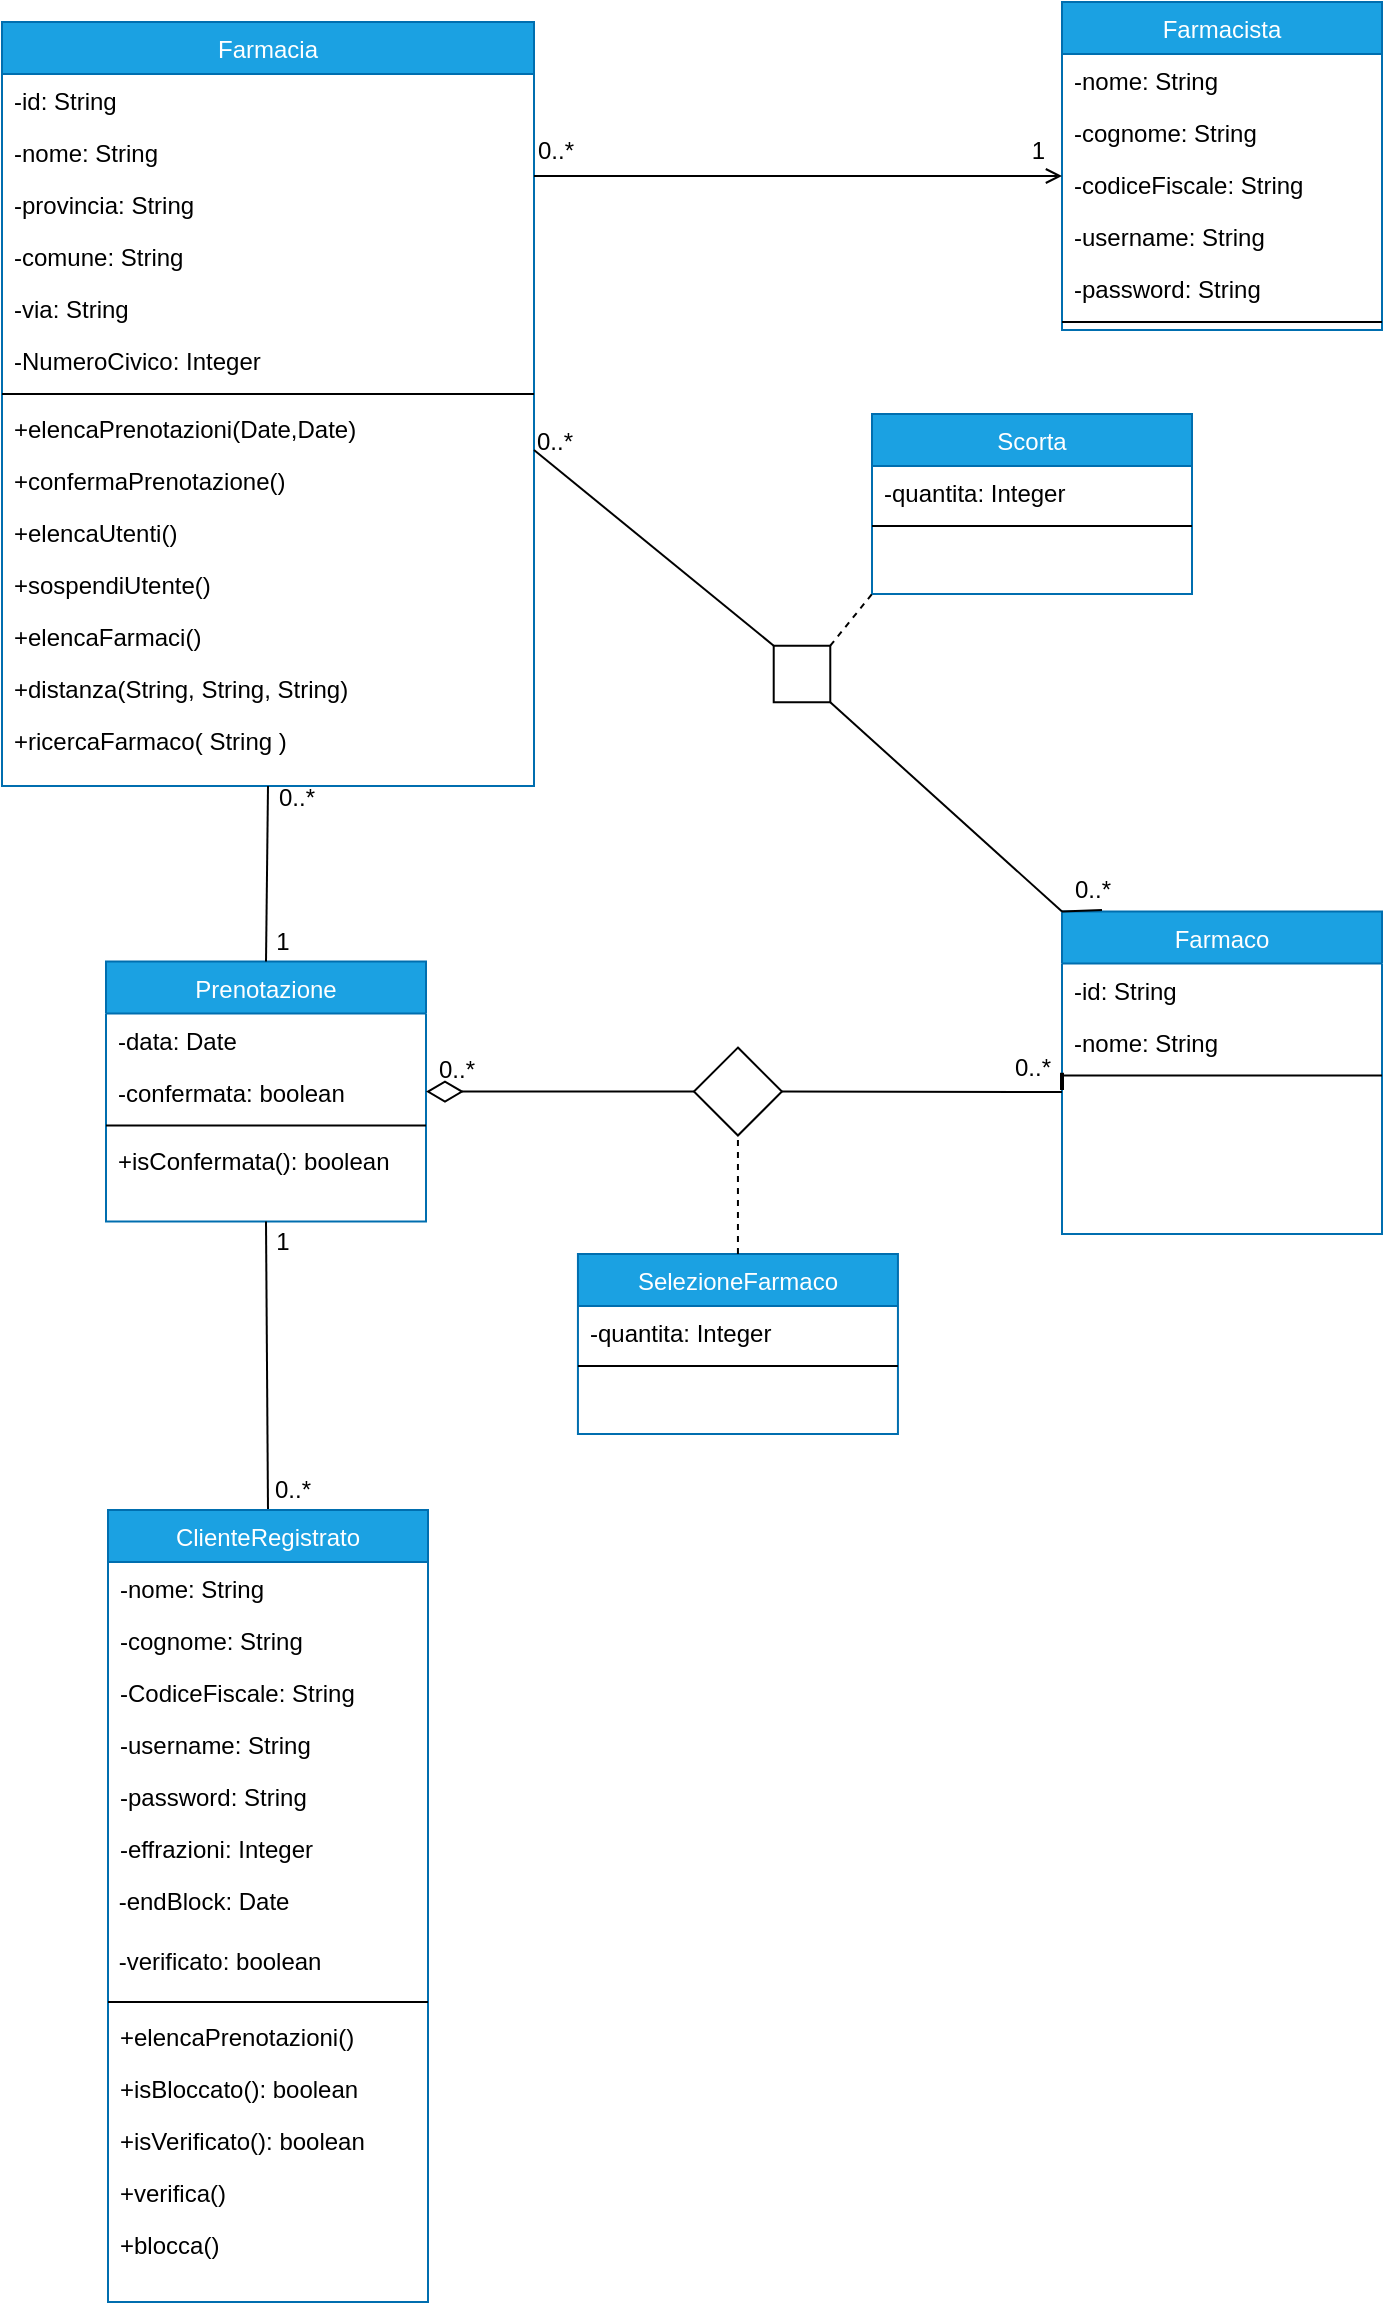 <mxfile version="14.6.11" type="device"><diagram id="n_GCHAJZOZkWjjGcXOiW" name="Page-2"><mxGraphModel dx="1422" dy="762" grid="1" gridSize="10" guides="1" tooltips="1" connect="1" arrows="1" fold="1" page="1" pageScale="1" pageWidth="827" pageHeight="1169" math="0" shadow="0"><root><mxCell id="_tChWmzW72qKrH2FHl7e-0"/><mxCell id="_tChWmzW72qKrH2FHl7e-1" parent="_tChWmzW72qKrH2FHl7e-0"/><mxCell id="JJ1CziQxTOwDTlc9LSBb-0" value="Farmacia" style="swimlane;fontStyle=0;align=center;verticalAlign=top;childLayout=stackLayout;horizontal=1;startSize=26;horizontalStack=0;resizeParent=1;resizeLast=0;collapsible=1;marginBottom=0;rounded=0;shadow=0;strokeWidth=1;fillColor=#1ba1e2;strokeColor=#006EAF;fontColor=#ffffff;" parent="_tChWmzW72qKrH2FHl7e-1" vertex="1"><mxGeometry x="540" y="690" width="266" height="382" as="geometry"><mxRectangle x="230" y="140" width="160" height="26" as="alternateBounds"/></mxGeometry></mxCell><mxCell id="JJ1CziQxTOwDTlc9LSBb-1" value="-id: String" style="text;align=left;verticalAlign=top;spacingLeft=4;spacingRight=4;overflow=hidden;rotatable=0;points=[[0,0.5],[1,0.5]];portConstraint=eastwest;" parent="JJ1CziQxTOwDTlc9LSBb-0" vertex="1"><mxGeometry y="26" width="266" height="26" as="geometry"/></mxCell><mxCell id="JJ1CziQxTOwDTlc9LSBb-2" value="-nome: String&#xA;" style="text;align=left;verticalAlign=top;spacingLeft=4;spacingRight=4;overflow=hidden;rotatable=0;points=[[0,0.5],[1,0.5]];portConstraint=eastwest;" parent="JJ1CziQxTOwDTlc9LSBb-0" vertex="1"><mxGeometry y="52" width="266" height="26" as="geometry"/></mxCell><mxCell id="JJ1CziQxTOwDTlc9LSBb-3" value="-provincia: String" style="text;align=left;verticalAlign=top;spacingLeft=4;spacingRight=4;overflow=hidden;rotatable=0;points=[[0,0.5],[1,0.5]];portConstraint=eastwest;rounded=0;shadow=0;html=0;" parent="JJ1CziQxTOwDTlc9LSBb-0" vertex="1"><mxGeometry y="78" width="266" height="26" as="geometry"/></mxCell><mxCell id="JJ1CziQxTOwDTlc9LSBb-4" value="-comune: String" style="text;align=left;verticalAlign=top;spacingLeft=4;spacingRight=4;overflow=hidden;rotatable=0;points=[[0,0.5],[1,0.5]];portConstraint=eastwest;rounded=0;shadow=0;html=0;" parent="JJ1CziQxTOwDTlc9LSBb-0" vertex="1"><mxGeometry y="104" width="266" height="26" as="geometry"/></mxCell><mxCell id="JJ1CziQxTOwDTlc9LSBb-5" value="-via: String" style="text;align=left;verticalAlign=top;spacingLeft=4;spacingRight=4;overflow=hidden;rotatable=0;points=[[0,0.5],[1,0.5]];portConstraint=eastwest;" parent="JJ1CziQxTOwDTlc9LSBb-0" vertex="1"><mxGeometry y="130" width="266" height="26" as="geometry"/></mxCell><mxCell id="JJ1CziQxTOwDTlc9LSBb-6" value="-NumeroCivico: Integer" style="text;align=left;verticalAlign=top;spacingLeft=4;spacingRight=4;overflow=hidden;rotatable=0;points=[[0,0.5],[1,0.5]];portConstraint=eastwest;" parent="JJ1CziQxTOwDTlc9LSBb-0" vertex="1"><mxGeometry y="156" width="266" height="26" as="geometry"/></mxCell><mxCell id="JJ1CziQxTOwDTlc9LSBb-7" value="" style="line;html=1;strokeWidth=1;align=left;verticalAlign=middle;spacingTop=-1;spacingLeft=3;spacingRight=3;rotatable=0;labelPosition=right;points=[];portConstraint=eastwest;" parent="JJ1CziQxTOwDTlc9LSBb-0" vertex="1"><mxGeometry y="182" width="266" height="8" as="geometry"/></mxCell><mxCell id="JJ1CziQxTOwDTlc9LSBb-8" value="+elencaPrenotazioni(Date,Date)" style="text;align=left;verticalAlign=top;spacingLeft=4;spacingRight=4;overflow=hidden;rotatable=0;points=[[0,0.5],[1,0.5]];portConstraint=eastwest;" parent="JJ1CziQxTOwDTlc9LSBb-0" vertex="1"><mxGeometry y="190" width="266" height="26" as="geometry"/></mxCell><mxCell id="JJ1CziQxTOwDTlc9LSBb-9" value="+confermaPrenotazione()" style="text;align=left;verticalAlign=top;spacingLeft=4;spacingRight=4;overflow=hidden;rotatable=0;points=[[0,0.5],[1,0.5]];portConstraint=eastwest;" parent="JJ1CziQxTOwDTlc9LSBb-0" vertex="1"><mxGeometry y="216" width="266" height="26" as="geometry"/></mxCell><mxCell id="JJ1CziQxTOwDTlc9LSBb-10" value="+elencaUtenti()" style="text;align=left;verticalAlign=top;spacingLeft=4;spacingRight=4;overflow=hidden;rotatable=0;points=[[0,0.5],[1,0.5]];portConstraint=eastwest;" parent="JJ1CziQxTOwDTlc9LSBb-0" vertex="1"><mxGeometry y="242" width="266" height="26" as="geometry"/></mxCell><mxCell id="JJ1CziQxTOwDTlc9LSBb-11" value="+sospendiUtente()" style="text;align=left;verticalAlign=top;spacingLeft=4;spacingRight=4;overflow=hidden;rotatable=0;points=[[0,0.5],[1,0.5]];portConstraint=eastwest;" parent="JJ1CziQxTOwDTlc9LSBb-0" vertex="1"><mxGeometry y="268" width="266" height="26" as="geometry"/></mxCell><mxCell id="JJ1CziQxTOwDTlc9LSBb-12" value="+elencaFarmaci()" style="text;align=left;verticalAlign=top;spacingLeft=4;spacingRight=4;overflow=hidden;rotatable=0;points=[[0,0.5],[1,0.5]];portConstraint=eastwest;" parent="JJ1CziQxTOwDTlc9LSBb-0" vertex="1"><mxGeometry y="294" width="266" height="26" as="geometry"/></mxCell><mxCell id="JJ1CziQxTOwDTlc9LSBb-13" value="+distanza(String, String, String) " style="text;align=left;verticalAlign=top;spacingLeft=4;spacingRight=4;overflow=hidden;rotatable=0;points=[[0,0.5],[1,0.5]];portConstraint=eastwest;" parent="JJ1CziQxTOwDTlc9LSBb-0" vertex="1"><mxGeometry y="320" width="266" height="26" as="geometry"/></mxCell><mxCell id="JJ1CziQxTOwDTlc9LSBb-14" value="+ricercaFarmaco( String ) " style="text;align=left;verticalAlign=top;spacingLeft=4;spacingRight=4;overflow=hidden;rotatable=0;points=[[0,0.5],[1,0.5]];portConstraint=eastwest;" parent="JJ1CziQxTOwDTlc9LSBb-0" vertex="1"><mxGeometry y="346" width="266" height="26" as="geometry"/></mxCell><mxCell id="JJ1CziQxTOwDTlc9LSBb-15" value="Farmacista" style="swimlane;fontStyle=0;align=center;verticalAlign=top;childLayout=stackLayout;horizontal=1;startSize=26;horizontalStack=0;resizeParent=1;resizeLast=0;collapsible=1;marginBottom=0;rounded=0;shadow=0;strokeWidth=1;fillColor=#1ba1e2;strokeColor=#006EAF;fontColor=#ffffff;" parent="_tChWmzW72qKrH2FHl7e-1" vertex="1"><mxGeometry x="1070" y="680" width="160" height="164" as="geometry"><mxRectangle x="550" y="140" width="160" height="26" as="alternateBounds"/></mxGeometry></mxCell><mxCell id="JJ1CziQxTOwDTlc9LSBb-16" value="-nome: String" style="text;align=left;verticalAlign=top;spacingLeft=4;spacingRight=4;overflow=hidden;rotatable=0;points=[[0,0.5],[1,0.5]];portConstraint=eastwest;" parent="JJ1CziQxTOwDTlc9LSBb-15" vertex="1"><mxGeometry y="26" width="160" height="26" as="geometry"/></mxCell><mxCell id="JJ1CziQxTOwDTlc9LSBb-17" value="-cognome: String" style="text;align=left;verticalAlign=top;spacingLeft=4;spacingRight=4;overflow=hidden;rotatable=0;points=[[0,0.5],[1,0.5]];portConstraint=eastwest;rounded=0;shadow=0;html=0;" parent="JJ1CziQxTOwDTlc9LSBb-15" vertex="1"><mxGeometry y="52" width="160" height="26" as="geometry"/></mxCell><mxCell id="JJ1CziQxTOwDTlc9LSBb-18" value="-codiceFiscale: String" style="text;align=left;verticalAlign=top;spacingLeft=4;spacingRight=4;overflow=hidden;rotatable=0;points=[[0,0.5],[1,0.5]];portConstraint=eastwest;rounded=0;shadow=0;html=0;" parent="JJ1CziQxTOwDTlc9LSBb-15" vertex="1"><mxGeometry y="78" width="160" height="26" as="geometry"/></mxCell><mxCell id="JJ1CziQxTOwDTlc9LSBb-19" value="-username: String" style="text;align=left;verticalAlign=top;spacingLeft=4;spacingRight=4;overflow=hidden;rotatable=0;points=[[0,0.5],[1,0.5]];portConstraint=eastwest;" parent="JJ1CziQxTOwDTlc9LSBb-15" vertex="1"><mxGeometry y="104" width="160" height="26" as="geometry"/></mxCell><mxCell id="JJ1CziQxTOwDTlc9LSBb-20" value="-password: String" style="text;align=left;verticalAlign=top;spacingLeft=4;spacingRight=4;overflow=hidden;rotatable=0;points=[[0,0.5],[1,0.5]];portConstraint=eastwest;" parent="JJ1CziQxTOwDTlc9LSBb-15" vertex="1"><mxGeometry y="130" width="160" height="26" as="geometry"/></mxCell><mxCell id="JJ1CziQxTOwDTlc9LSBb-21" value="" style="line;html=1;strokeWidth=1;align=left;verticalAlign=middle;spacingTop=-1;spacingLeft=3;spacingRight=3;rotatable=0;labelPosition=right;points=[];portConstraint=eastwest;" parent="JJ1CziQxTOwDTlc9LSBb-15" vertex="1"><mxGeometry y="156" width="160" height="8" as="geometry"/></mxCell><mxCell id="JJ1CziQxTOwDTlc9LSBb-22" value="" style="endArrow=open;shadow=0;strokeWidth=1;rounded=0;endFill=1;edgeStyle=elbowEdgeStyle;elbow=vertical;" parent="_tChWmzW72qKrH2FHl7e-1" source="JJ1CziQxTOwDTlc9LSBb-0" target="JJ1CziQxTOwDTlc9LSBb-15" edge="1"><mxGeometry x="0.5" y="41" relative="1" as="geometry"><mxPoint x="641" y="786" as="sourcePoint"/><mxPoint x="801" y="786" as="targetPoint"/><mxPoint x="-40" y="32" as="offset"/></mxGeometry></mxCell><mxCell id="JJ1CziQxTOwDTlc9LSBb-23" value="0..*" style="resizable=0;align=left;verticalAlign=bottom;labelBackgroundColor=none;fontSize=12;" parent="JJ1CziQxTOwDTlc9LSBb-22" connectable="0" vertex="1"><mxGeometry x="-1" relative="1" as="geometry"><mxPoint y="-4" as="offset"/></mxGeometry></mxCell><mxCell id="JJ1CziQxTOwDTlc9LSBb-24" value="1" style="resizable=0;align=right;verticalAlign=bottom;labelBackgroundColor=none;fontSize=12;" parent="JJ1CziQxTOwDTlc9LSBb-22" connectable="0" vertex="1"><mxGeometry x="1" relative="1" as="geometry"><mxPoint x="-7" y="-4" as="offset"/></mxGeometry></mxCell><mxCell id="JJ1CziQxTOwDTlc9LSBb-25" value="Farmaco" style="swimlane;fontStyle=0;align=center;verticalAlign=top;childLayout=stackLayout;horizontal=1;startSize=26;horizontalStack=0;resizeParent=1;resizeLast=0;collapsible=1;marginBottom=0;rounded=0;shadow=0;strokeWidth=1;fillColor=#1ba1e2;strokeColor=#006EAF;fontColor=#ffffff;" parent="_tChWmzW72qKrH2FHl7e-1" vertex="1"><mxGeometry x="1070" y="1134.77" width="160" height="161.23" as="geometry"><mxRectangle x="230" y="140" width="160" height="26" as="alternateBounds"/></mxGeometry></mxCell><mxCell id="JJ1CziQxTOwDTlc9LSBb-26" value="-id: String" style="text;align=left;verticalAlign=top;spacingLeft=4;spacingRight=4;overflow=hidden;rotatable=0;points=[[0,0.5],[1,0.5]];portConstraint=eastwest;" parent="JJ1CziQxTOwDTlc9LSBb-25" vertex="1"><mxGeometry y="26" width="160" height="26" as="geometry"/></mxCell><mxCell id="JJ1CziQxTOwDTlc9LSBb-27" value="-nome: String&#xA;" style="text;align=left;verticalAlign=top;spacingLeft=4;spacingRight=4;overflow=hidden;rotatable=0;points=[[0,0.5],[1,0.5]];portConstraint=eastwest;" parent="JJ1CziQxTOwDTlc9LSBb-25" vertex="1"><mxGeometry y="52" width="160" height="26" as="geometry"/></mxCell><mxCell id="JJ1CziQxTOwDTlc9LSBb-28" value="" style="line;html=1;strokeWidth=1;align=left;verticalAlign=middle;spacingTop=-1;spacingLeft=3;spacingRight=3;rotatable=0;labelPosition=right;points=[];portConstraint=eastwest;" parent="JJ1CziQxTOwDTlc9LSBb-25" vertex="1"><mxGeometry y="78" width="160" height="8" as="geometry"/></mxCell><mxCell id="JJ1CziQxTOwDTlc9LSBb-29" value="Prenotazione" style="swimlane;fontStyle=0;align=center;verticalAlign=top;childLayout=stackLayout;horizontal=1;startSize=26;horizontalStack=0;resizeParent=1;resizeLast=0;collapsible=1;marginBottom=0;rounded=0;shadow=0;strokeWidth=1;fillColor=#1ba1e2;strokeColor=#006EAF;fontColor=#ffffff;" parent="_tChWmzW72qKrH2FHl7e-1" vertex="1"><mxGeometry x="592" y="1159.77" width="160" height="130" as="geometry"><mxRectangle x="230" y="140" width="160" height="26" as="alternateBounds"/></mxGeometry></mxCell><mxCell id="JJ1CziQxTOwDTlc9LSBb-30" value="-data: Date&#xA;" style="text;align=left;verticalAlign=top;spacingLeft=4;spacingRight=4;overflow=hidden;rotatable=0;points=[[0,0.5],[1,0.5]];portConstraint=eastwest;" parent="JJ1CziQxTOwDTlc9LSBb-29" vertex="1"><mxGeometry y="26" width="160" height="26" as="geometry"/></mxCell><mxCell id="JJ1CziQxTOwDTlc9LSBb-31" value="-confermata: boolean" style="text;align=left;verticalAlign=top;spacingLeft=4;spacingRight=4;overflow=hidden;rotatable=0;points=[[0,0.5],[1,0.5]];portConstraint=eastwest;" parent="JJ1CziQxTOwDTlc9LSBb-29" vertex="1"><mxGeometry y="52" width="160" height="26" as="geometry"/></mxCell><mxCell id="JJ1CziQxTOwDTlc9LSBb-32" value="" style="line;html=1;strokeWidth=1;align=left;verticalAlign=middle;spacingTop=-1;spacingLeft=3;spacingRight=3;rotatable=0;labelPosition=right;points=[];portConstraint=eastwest;" parent="JJ1CziQxTOwDTlc9LSBb-29" vertex="1"><mxGeometry y="78" width="160" height="8" as="geometry"/></mxCell><mxCell id="JJ1CziQxTOwDTlc9LSBb-33" value="+isConfermata(): boolean" style="text;align=left;verticalAlign=top;spacingLeft=4;spacingRight=4;overflow=hidden;rotatable=0;points=[[0,0.5],[1,0.5]];portConstraint=eastwest;" parent="JJ1CziQxTOwDTlc9LSBb-29" vertex="1"><mxGeometry y="86" width="160" height="26" as="geometry"/></mxCell><mxCell id="JJ1CziQxTOwDTlc9LSBb-34" value="" style="endArrow=none;html=1;entryX=0.5;entryY=1;entryDx=0;entryDy=0;exitX=0.5;exitY=0;exitDx=0;exitDy=0;endFill=0;" parent="_tChWmzW72qKrH2FHl7e-1" source="JJ1CziQxTOwDTlc9LSBb-29" target="JJ1CziQxTOwDTlc9LSBb-0" edge="1"><mxGeometry width="50" height="50" relative="1" as="geometry"><mxPoint x="921" y="992" as="sourcePoint"/><mxPoint x="921" y="914" as="targetPoint"/></mxGeometry></mxCell><mxCell id="JJ1CziQxTOwDTlc9LSBb-35" value="" style="endArrow=none;html=1;exitX=0.5;exitY=0;exitDx=0;exitDy=0;entryX=0.5;entryY=1;entryDx=0;entryDy=0;endFill=0;" parent="_tChWmzW72qKrH2FHl7e-1" source="JJ1CziQxTOwDTlc9LSBb-44" target="JJ1CziQxTOwDTlc9LSBb-29" edge="1"><mxGeometry width="50" height="50" relative="1" as="geometry"><mxPoint x="674" y="1434" as="sourcePoint"/><mxPoint x="1207" y="1234" as="targetPoint"/></mxGeometry></mxCell><mxCell id="JJ1CziQxTOwDTlc9LSBb-36" value="" style="endArrow=none;html=1;exitX=1;exitY=0.5;exitDx=0;exitDy=0;entryX=0;entryY=0.5;entryDx=0;entryDy=0;endFill=0;startSize=12;strokeWidth=2;startArrow=none;startFill=0;" parent="_tChWmzW72qKrH2FHl7e-1" target="JJ1CziQxTOwDTlc9LSBb-25" edge="1"><mxGeometry width="50" height="50" relative="1" as="geometry"><mxPoint x="1070" y="1224" as="sourcePoint"/><mxPoint x="1217" y="1234" as="targetPoint"/></mxGeometry></mxCell><mxCell id="JJ1CziQxTOwDTlc9LSBb-37" value="" style="endArrow=none;html=1;entryX=0;entryY=0;entryDx=0;entryDy=0;endFill=0;startArrow=none;" parent="_tChWmzW72qKrH2FHl7e-1" target="JJ1CziQxTOwDTlc9LSBb-25" edge="1"><mxGeometry width="50" height="50" relative="1" as="geometry"><mxPoint x="1090" y="1134" as="sourcePoint"/><mxPoint x="1231" y="1074" as="targetPoint"/></mxGeometry></mxCell><mxCell id="JJ1CziQxTOwDTlc9LSBb-38" value="0..*" style="text;html=1;align=center;verticalAlign=middle;resizable=0;points=[];autosize=1;strokeColor=none;" parent="_tChWmzW72qKrH2FHl7e-1" vertex="1"><mxGeometry x="801" y="890" width="30" height="20" as="geometry"/></mxCell><mxCell id="JJ1CziQxTOwDTlc9LSBb-39" value="1" style="text;html=1;align=center;verticalAlign=middle;resizable=0;points=[];autosize=1;strokeColor=none;" parent="_tChWmzW72qKrH2FHl7e-1" vertex="1"><mxGeometry x="670" y="1139.77" width="20" height="20" as="geometry"/></mxCell><mxCell id="JJ1CziQxTOwDTlc9LSBb-40" value="0..*" style="text;html=1;align=center;verticalAlign=middle;resizable=0;points=[];autosize=1;strokeColor=none;" parent="_tChWmzW72qKrH2FHl7e-1" vertex="1"><mxGeometry x="672" y="1068" width="30" height="20" as="geometry"/></mxCell><mxCell id="JJ1CziQxTOwDTlc9LSBb-41" value="1" style="text;html=1;align=center;verticalAlign=middle;resizable=0;points=[];autosize=1;strokeColor=none;" parent="_tChWmzW72qKrH2FHl7e-1" vertex="1"><mxGeometry x="670" y="1289.77" width="20" height="20" as="geometry"/></mxCell><mxCell id="JJ1CziQxTOwDTlc9LSBb-42" value="0..*" style="text;html=1;align=center;verticalAlign=middle;resizable=0;points=[];autosize=1;strokeColor=none;" parent="_tChWmzW72qKrH2FHl7e-1" vertex="1"><mxGeometry x="670" y="1414" width="30" height="20" as="geometry"/></mxCell><mxCell id="JJ1CziQxTOwDTlc9LSBb-43" value="0..*" style="text;html=1;align=center;verticalAlign=middle;resizable=0;points=[];autosize=1;strokeColor=none;" parent="_tChWmzW72qKrH2FHl7e-1" vertex="1"><mxGeometry x="752" y="1204" width="30" height="20" as="geometry"/></mxCell><mxCell id="JJ1CziQxTOwDTlc9LSBb-44" value="ClienteRegistrato" style="swimlane;fontStyle=0;align=center;verticalAlign=top;childLayout=stackLayout;horizontal=1;startSize=26;horizontalStack=0;resizeParent=1;resizeLast=0;collapsible=1;marginBottom=0;rounded=0;shadow=0;strokeWidth=1;fillColor=#1ba1e2;strokeColor=#006EAF;fontColor=#ffffff;" parent="_tChWmzW72qKrH2FHl7e-1" vertex="1"><mxGeometry x="593" y="1434" width="160" height="396" as="geometry"><mxRectangle x="230" y="140" width="160" height="26" as="alternateBounds"/></mxGeometry></mxCell><mxCell id="JJ1CziQxTOwDTlc9LSBb-45" value="-nome: String&#xA;" style="text;align=left;verticalAlign=top;spacingLeft=4;spacingRight=4;overflow=hidden;rotatable=0;points=[[0,0.5],[1,0.5]];portConstraint=eastwest;" parent="JJ1CziQxTOwDTlc9LSBb-44" vertex="1"><mxGeometry y="26" width="160" height="26" as="geometry"/></mxCell><mxCell id="JJ1CziQxTOwDTlc9LSBb-46" value="-cognome: String" style="text;align=left;verticalAlign=top;spacingLeft=4;spacingRight=4;overflow=hidden;rotatable=0;points=[[0,0.5],[1,0.5]];portConstraint=eastwest;" parent="JJ1CziQxTOwDTlc9LSBb-44" vertex="1"><mxGeometry y="52" width="160" height="26" as="geometry"/></mxCell><mxCell id="JJ1CziQxTOwDTlc9LSBb-47" value="-CodiceFiscale: String" style="text;align=left;verticalAlign=top;spacingLeft=4;spacingRight=4;overflow=hidden;rotatable=0;points=[[0,0.5],[1,0.5]];portConstraint=eastwest;" parent="JJ1CziQxTOwDTlc9LSBb-44" vertex="1"><mxGeometry y="78" width="160" height="26" as="geometry"/></mxCell><mxCell id="JJ1CziQxTOwDTlc9LSBb-48" value="-username: String" style="text;align=left;verticalAlign=top;spacingLeft=4;spacingRight=4;overflow=hidden;rotatable=0;points=[[0,0.5],[1,0.5]];portConstraint=eastwest;" parent="JJ1CziQxTOwDTlc9LSBb-44" vertex="1"><mxGeometry y="104" width="160" height="26" as="geometry"/></mxCell><mxCell id="JJ1CziQxTOwDTlc9LSBb-49" value="-password: String" style="text;align=left;verticalAlign=top;spacingLeft=4;spacingRight=4;overflow=hidden;rotatable=0;points=[[0,0.5],[1,0.5]];portConstraint=eastwest;" parent="JJ1CziQxTOwDTlc9LSBb-44" vertex="1"><mxGeometry y="130" width="160" height="26" as="geometry"/></mxCell><mxCell id="JJ1CziQxTOwDTlc9LSBb-50" value="-effrazioni: Integer" style="text;align=left;verticalAlign=top;spacingLeft=4;spacingRight=4;overflow=hidden;rotatable=0;points=[[0,0.5],[1,0.5]];portConstraint=eastwest;" parent="JJ1CziQxTOwDTlc9LSBb-44" vertex="1"><mxGeometry y="156" width="160" height="26" as="geometry"/></mxCell><mxCell id="JJ1CziQxTOwDTlc9LSBb-51" value="&lt;font face=&quot;helvetica&quot;&gt;&amp;nbsp;-endBlock: Date&lt;/font&gt;" style="text;whiteSpace=wrap;html=1;" parent="JJ1CziQxTOwDTlc9LSBb-44" vertex="1"><mxGeometry y="182" width="160" height="30" as="geometry"/></mxCell><mxCell id="JJ1CziQxTOwDTlc9LSBb-52" value="&lt;font face=&quot;helvetica&quot;&gt;&amp;nbsp;-verificato: boolean&lt;/font&gt;" style="text;whiteSpace=wrap;html=1;" parent="JJ1CziQxTOwDTlc9LSBb-44" vertex="1"><mxGeometry y="212" width="160" height="30" as="geometry"/></mxCell><mxCell id="JJ1CziQxTOwDTlc9LSBb-53" value="" style="line;html=1;strokeWidth=1;align=left;verticalAlign=middle;spacingTop=-1;spacingLeft=3;spacingRight=3;rotatable=0;labelPosition=right;points=[];portConstraint=eastwest;" parent="JJ1CziQxTOwDTlc9LSBb-44" vertex="1"><mxGeometry y="242" width="160" height="8" as="geometry"/></mxCell><mxCell id="JJ1CziQxTOwDTlc9LSBb-54" value="+elencaPrenotazioni()" style="text;align=left;verticalAlign=top;spacingLeft=4;spacingRight=4;overflow=hidden;rotatable=0;points=[[0,0.5],[1,0.5]];portConstraint=eastwest;" parent="JJ1CziQxTOwDTlc9LSBb-44" vertex="1"><mxGeometry y="250" width="160" height="26" as="geometry"/></mxCell><mxCell id="JJ1CziQxTOwDTlc9LSBb-55" value="+isBloccato(): boolean" style="text;align=left;verticalAlign=top;spacingLeft=4;spacingRight=4;overflow=hidden;rotatable=0;points=[[0,0.5],[1,0.5]];portConstraint=eastwest;" parent="JJ1CziQxTOwDTlc9LSBb-44" vertex="1"><mxGeometry y="276" width="160" height="26" as="geometry"/></mxCell><mxCell id="JJ1CziQxTOwDTlc9LSBb-56" value="+isVerificato(): boolean" style="text;align=left;verticalAlign=top;spacingLeft=4;spacingRight=4;overflow=hidden;rotatable=0;points=[[0,0.5],[1,0.5]];portConstraint=eastwest;" parent="JJ1CziQxTOwDTlc9LSBb-44" vertex="1"><mxGeometry y="302" width="160" height="26" as="geometry"/></mxCell><mxCell id="JJ1CziQxTOwDTlc9LSBb-57" value="+verifica()" style="text;align=left;verticalAlign=top;spacingLeft=4;spacingRight=4;overflow=hidden;rotatable=0;points=[[0,0.5],[1,0.5]];portConstraint=eastwest;" parent="JJ1CziQxTOwDTlc9LSBb-44" vertex="1"><mxGeometry y="328" width="160" height="26" as="geometry"/></mxCell><mxCell id="M6Q1sX8GIs93Bj23Sji9-1" value="+blocca()" style="text;align=left;verticalAlign=top;spacingLeft=4;spacingRight=4;overflow=hidden;rotatable=0;points=[[0,0.5],[1,0.5]];portConstraint=eastwest;" vertex="1" parent="JJ1CziQxTOwDTlc9LSBb-44"><mxGeometry y="354" width="160" height="26" as="geometry"/></mxCell><mxCell id="JJ1CziQxTOwDTlc9LSBb-58" value="" style="endArrow=none;html=1;entryX=0;entryY=0;entryDx=0;entryDy=0;endFill=0;startArrow=none;exitX=1;exitY=0.5;exitDx=0;exitDy=0;" parent="_tChWmzW72qKrH2FHl7e-1" source="JJ1CziQxTOwDTlc9LSBb-71" target="JJ1CziQxTOwDTlc9LSBb-25" edge="1"><mxGeometry width="50" height="50" relative="1" as="geometry"><mxPoint x="806" y="904" as="sourcePoint"/><mxPoint x="1020.0" y="1114" as="targetPoint"/></mxGeometry></mxCell><mxCell id="JJ1CziQxTOwDTlc9LSBb-59" value="" style="endArrow=none;html=1;exitX=1;exitY=0.5;exitDx=0;exitDy=0;endFill=0;startSize=16;strokeWidth=1;startArrow=none;startFill=0;" parent="_tChWmzW72qKrH2FHl7e-1" source="JJ1CziQxTOwDTlc9LSBb-67" edge="1"><mxGeometry width="50" height="50" relative="1" as="geometry"><mxPoint x="753" y="1224" as="sourcePoint"/><mxPoint x="1070" y="1225" as="targetPoint"/></mxGeometry></mxCell><mxCell id="JJ1CziQxTOwDTlc9LSBb-60" value="0..*" style="text;html=1;align=center;verticalAlign=middle;resizable=0;points=[];autosize=1;strokeColor=none;" parent="_tChWmzW72qKrH2FHl7e-1" vertex="1"><mxGeometry x="1070" y="1114" width="30" height="20" as="geometry"/></mxCell><mxCell id="JJ1CziQxTOwDTlc9LSBb-61" value="Scorta" style="swimlane;fontStyle=0;align=center;verticalAlign=top;childLayout=stackLayout;horizontal=1;startSize=26;horizontalStack=0;resizeParent=1;resizeLast=0;collapsible=1;marginBottom=0;rounded=0;shadow=0;strokeWidth=1;fillColor=#1ba1e2;strokeColor=#006EAF;fontColor=#ffffff;" parent="_tChWmzW72qKrH2FHl7e-1" vertex="1"><mxGeometry x="975" y="886" width="160" height="90" as="geometry"><mxRectangle x="550" y="140" width="160" height="26" as="alternateBounds"/></mxGeometry></mxCell><mxCell id="JJ1CziQxTOwDTlc9LSBb-62" value="-quantita: Integer" style="text;align=left;verticalAlign=top;spacingLeft=4;spacingRight=4;overflow=hidden;rotatable=0;points=[[0,0.5],[1,0.5]];portConstraint=eastwest;" parent="JJ1CziQxTOwDTlc9LSBb-61" vertex="1"><mxGeometry y="26" width="160" height="26" as="geometry"/></mxCell><mxCell id="JJ1CziQxTOwDTlc9LSBb-63" value="" style="line;html=1;strokeWidth=1;align=left;verticalAlign=middle;spacingTop=-1;spacingLeft=3;spacingRight=3;rotatable=0;labelPosition=right;points=[];portConstraint=eastwest;" parent="JJ1CziQxTOwDTlc9LSBb-61" vertex="1"><mxGeometry y="52" width="160" height="8" as="geometry"/></mxCell><mxCell id="JJ1CziQxTOwDTlc9LSBb-64" value="SelezioneFarmaco" style="swimlane;fontStyle=0;align=center;verticalAlign=top;childLayout=stackLayout;horizontal=1;startSize=26;horizontalStack=0;resizeParent=1;resizeLast=0;collapsible=1;marginBottom=0;rounded=0;shadow=0;strokeWidth=1;fillColor=#1ba1e2;strokeColor=#006EAF;fontColor=#ffffff;" parent="_tChWmzW72qKrH2FHl7e-1" vertex="1"><mxGeometry x="827.97" y="1306" width="160" height="90" as="geometry"><mxRectangle x="550" y="140" width="160" height="26" as="alternateBounds"/></mxGeometry></mxCell><mxCell id="JJ1CziQxTOwDTlc9LSBb-65" value="-quantita: Integer" style="text;align=left;verticalAlign=top;spacingLeft=4;spacingRight=4;overflow=hidden;rotatable=0;points=[[0,0.5],[1,0.5]];portConstraint=eastwest;" parent="JJ1CziQxTOwDTlc9LSBb-64" vertex="1"><mxGeometry y="26" width="160" height="26" as="geometry"/></mxCell><mxCell id="JJ1CziQxTOwDTlc9LSBb-66" value="" style="line;html=1;strokeWidth=1;align=left;verticalAlign=middle;spacingTop=-1;spacingLeft=3;spacingRight=3;rotatable=0;labelPosition=right;points=[];portConstraint=eastwest;" parent="JJ1CziQxTOwDTlc9LSBb-64" vertex="1"><mxGeometry y="52" width="160" height="8" as="geometry"/></mxCell><mxCell id="JJ1CziQxTOwDTlc9LSBb-67" value="" style="rhombus;whiteSpace=wrap;html=1;rotation=0;" parent="_tChWmzW72qKrH2FHl7e-1" vertex="1"><mxGeometry x="885.97" y="1202.77" width="44" height="44" as="geometry"/></mxCell><mxCell id="JJ1CziQxTOwDTlc9LSBb-68" value="" style="endArrow=none;html=1;exitX=1;exitY=0.5;exitDx=0;exitDy=0;entryX=0;entryY=0.5;entryDx=0;entryDy=0;endFill=0;startSize=16;sourcePerimeterSpacing=0;strokeWidth=1;startArrow=diamondThin;startFill=0;" parent="_tChWmzW72qKrH2FHl7e-1" source="JJ1CziQxTOwDTlc9LSBb-29" target="JJ1CziQxTOwDTlc9LSBb-67" edge="1"><mxGeometry width="50" height="50" relative="1" as="geometry"><mxPoint x="753" y="1224" as="sourcePoint"/><mxPoint x="1060" y="1222" as="targetPoint"/></mxGeometry></mxCell><mxCell id="JJ1CziQxTOwDTlc9LSBb-69" value="" style="endArrow=none;html=1;startSize=16;sourcePerimeterSpacing=0;strokeWidth=1;exitX=0.5;exitY=0;exitDx=0;exitDy=0;dashed=1;" parent="_tChWmzW72qKrH2FHl7e-1" source="JJ1CziQxTOwDTlc9LSBb-64" target="JJ1CziQxTOwDTlc9LSBb-67" edge="1"><mxGeometry width="50" height="50" relative="1" as="geometry"><mxPoint x="990" y="1276" as="sourcePoint"/><mxPoint x="908" y="1246" as="targetPoint"/></mxGeometry></mxCell><mxCell id="JJ1CziQxTOwDTlc9LSBb-70" value="" style="endArrow=none;html=1;startSize=16;sourcePerimeterSpacing=0;strokeWidth=1;entryX=0;entryY=1;entryDx=0;entryDy=0;exitX=0.5;exitY=0;exitDx=0;exitDy=0;dashed=1;" parent="_tChWmzW72qKrH2FHl7e-1" source="JJ1CziQxTOwDTlc9LSBb-71" target="JJ1CziQxTOwDTlc9LSBb-61" edge="1"><mxGeometry width="50" height="50" relative="1" as="geometry"><mxPoint x="1200" y="1026" as="sourcePoint"/><mxPoint x="990" y="996" as="targetPoint"/></mxGeometry></mxCell><mxCell id="JJ1CziQxTOwDTlc9LSBb-71" value="" style="rhombus;whiteSpace=wrap;html=1;rotation=45;" parent="_tChWmzW72qKrH2FHl7e-1" vertex="1"><mxGeometry x="920" y="996" width="40" height="40" as="geometry"/></mxCell><mxCell id="JJ1CziQxTOwDTlc9LSBb-72" value="" style="endArrow=none;html=1;entryX=0;entryY=0.5;entryDx=0;entryDy=0;endFill=0;" parent="_tChWmzW72qKrH2FHl7e-1" target="JJ1CziQxTOwDTlc9LSBb-71" edge="1"><mxGeometry width="50" height="50" relative="1" as="geometry"><mxPoint x="806" y="904" as="sourcePoint"/><mxPoint x="1090" y="1134" as="targetPoint"/></mxGeometry></mxCell><mxCell id="JJ1CziQxTOwDTlc9LSBb-73" value="0..*" style="text;html=1;align=center;verticalAlign=middle;resizable=0;points=[];autosize=1;strokeColor=none;" parent="_tChWmzW72qKrH2FHl7e-1" vertex="1"><mxGeometry x="1040" y="1202.77" width="30" height="20" as="geometry"/></mxCell></root></mxGraphModel></diagram></mxfile>
